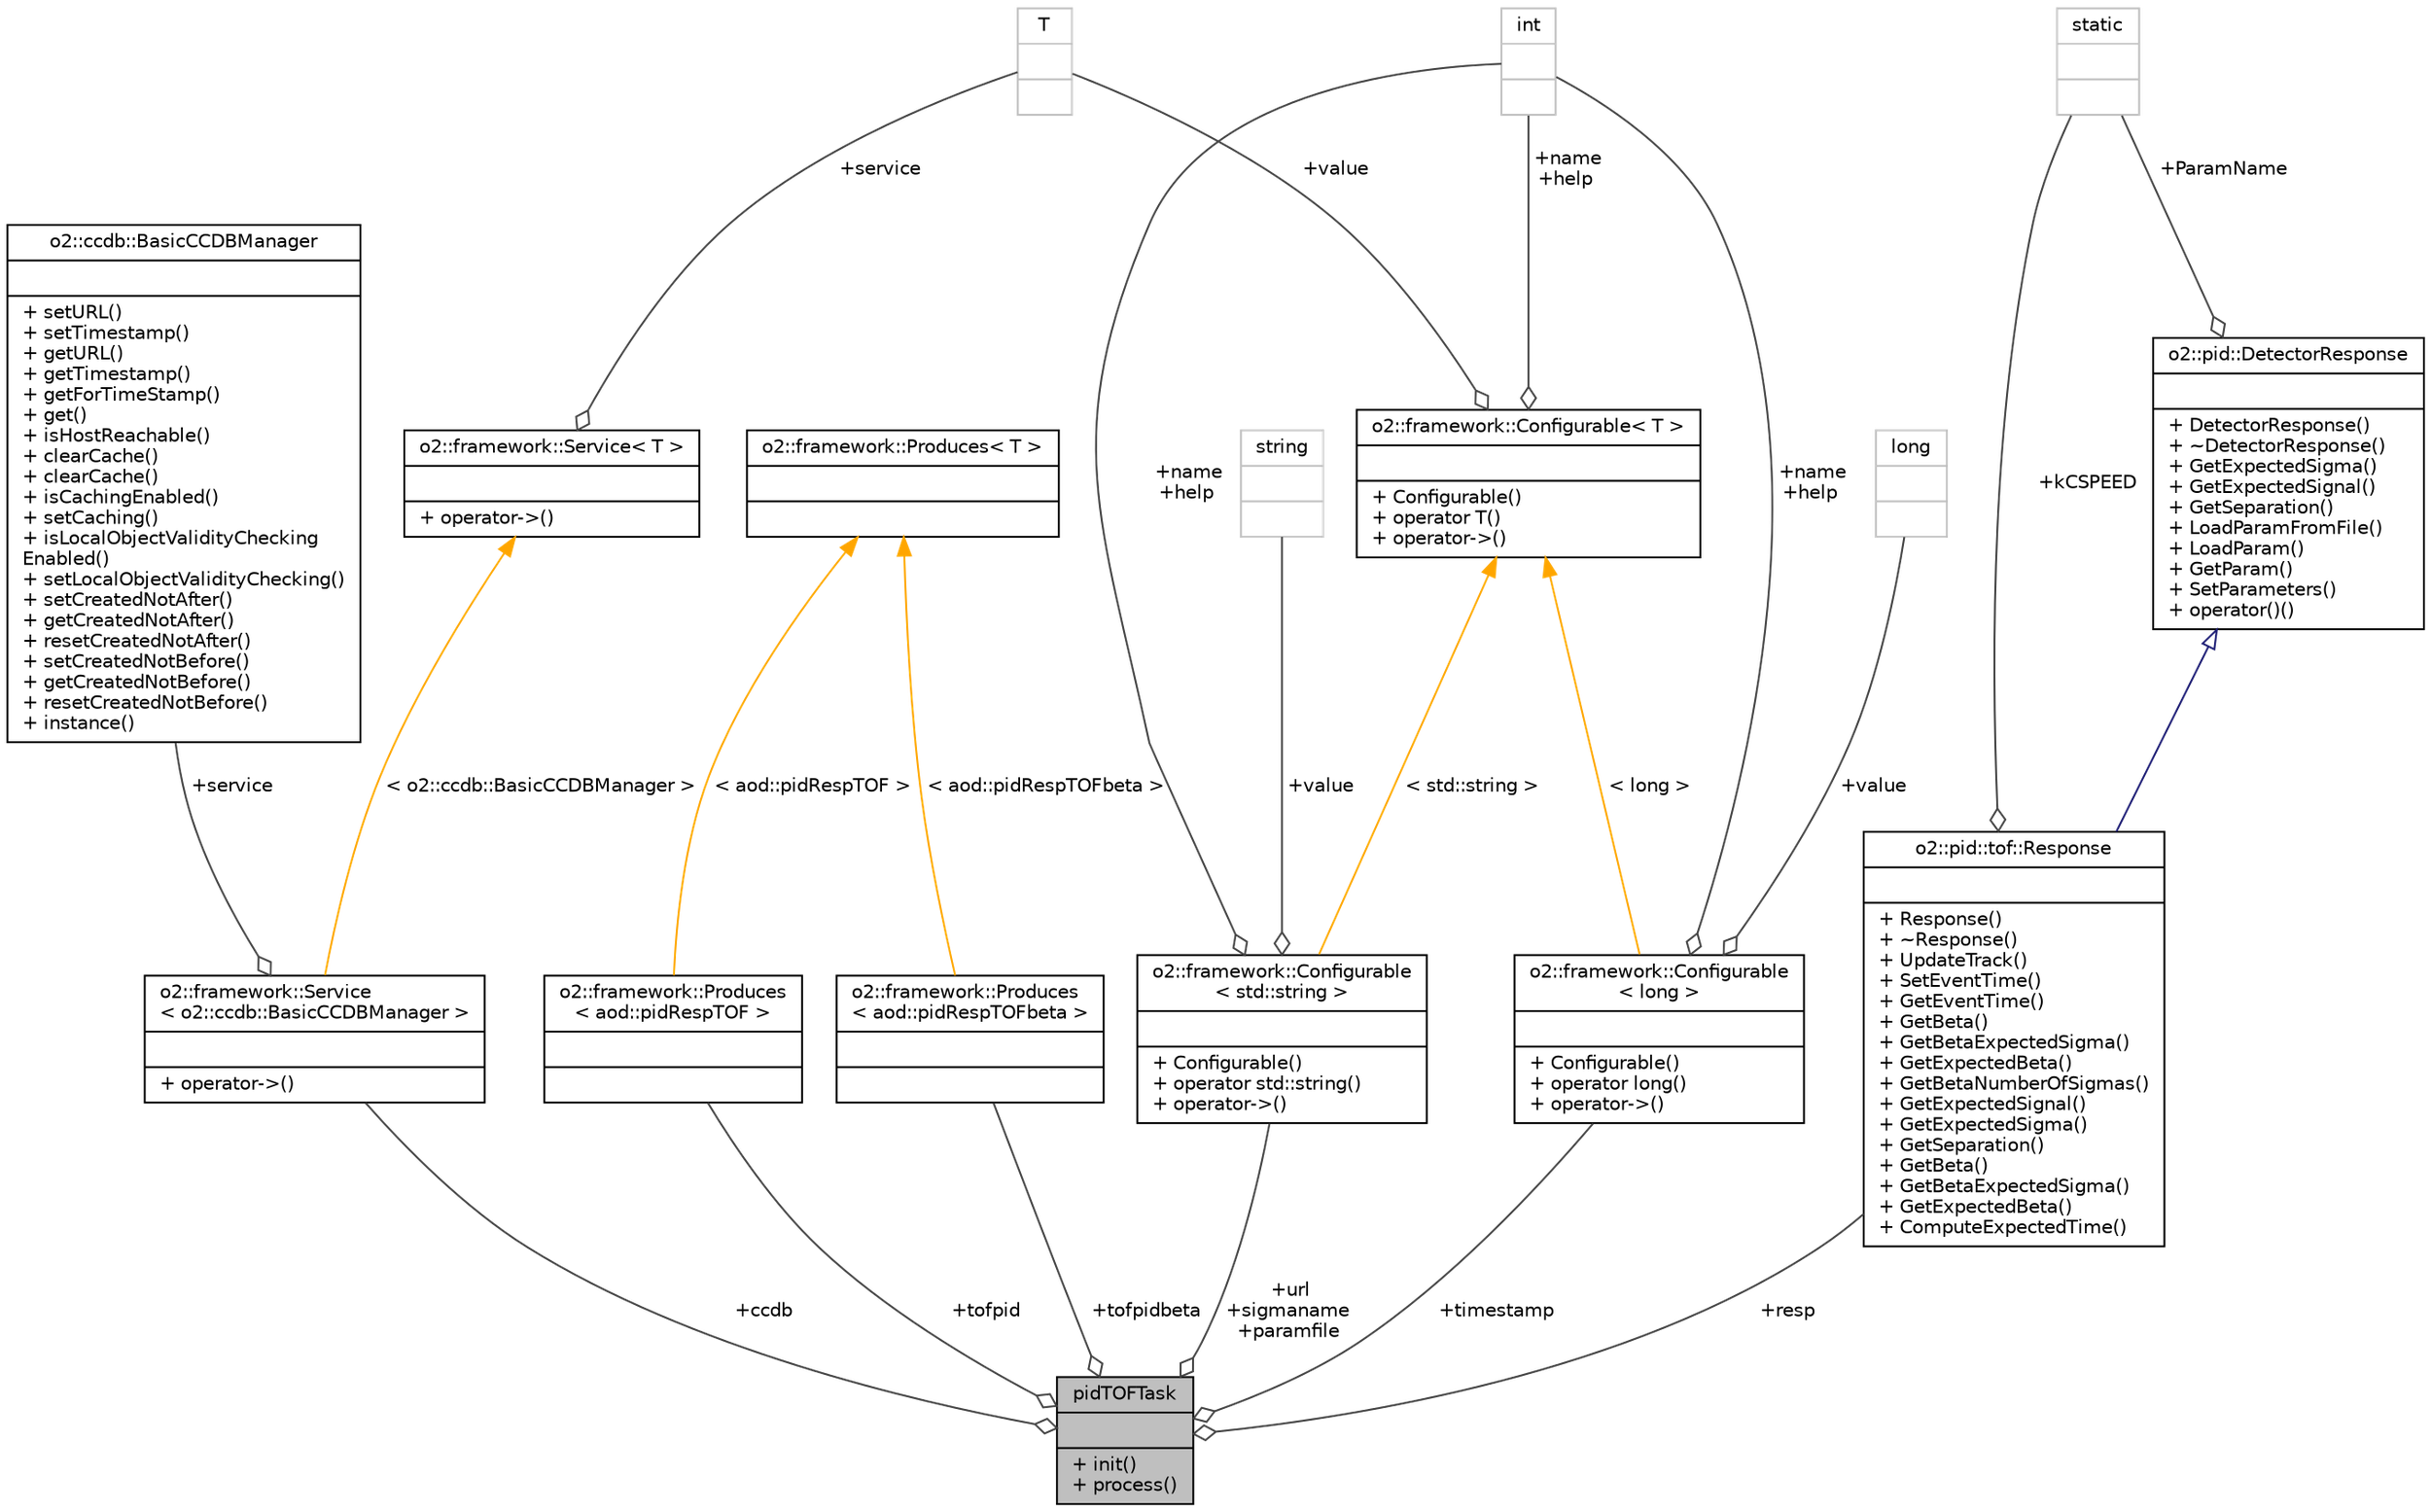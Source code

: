 digraph "pidTOFTask"
{
 // INTERACTIVE_SVG=YES
  bgcolor="transparent";
  edge [fontname="Helvetica",fontsize="10",labelfontname="Helvetica",labelfontsize="10"];
  node [fontname="Helvetica",fontsize="10",shape=record];
  Node1 [label="{pidTOFTask\n||+ init()\l+ process()\l}",height=0.2,width=0.4,color="black", fillcolor="grey75", style="filled", fontcolor="black"];
  Node2 -> Node1 [color="grey25",fontsize="10",style="solid",label=" +ccdb" ,arrowhead="odiamond",fontname="Helvetica"];
  Node2 [label="{o2::framework::Service\l\< o2::ccdb::BasicCCDBManager \>\n||+ operator-\>()\l}",height=0.2,width=0.4,color="black",URL="$de/de9/structo2_1_1framework_1_1Service.html"];
  Node3 -> Node2 [color="grey25",fontsize="10",style="solid",label=" +service" ,arrowhead="odiamond",fontname="Helvetica"];
  Node3 [label="{o2::ccdb::BasicCCDBManager\n||+ setURL()\l+ setTimestamp()\l+ getURL()\l+ getTimestamp()\l+ getForTimeStamp()\l+ get()\l+ isHostReachable()\l+ clearCache()\l+ clearCache()\l+ isCachingEnabled()\l+ setCaching()\l+ isLocalObjectValidityChecking\lEnabled()\l+ setLocalObjectValidityChecking()\l+ setCreatedNotAfter()\l+ getCreatedNotAfter()\l+ resetCreatedNotAfter()\l+ setCreatedNotBefore()\l+ getCreatedNotBefore()\l+ resetCreatedNotBefore()\l+ instance()\l}",height=0.2,width=0.4,color="black",URL="$da/d73/classo2_1_1ccdb_1_1BasicCCDBManager.html"];
  Node4 -> Node2 [dir="back",color="orange",fontsize="10",style="solid",label=" \< o2::ccdb::BasicCCDBManager \>" ,fontname="Helvetica"];
  Node4 [label="{o2::framework::Service\< T \>\n||+ operator-\>()\l}",height=0.2,width=0.4,color="black",URL="$de/de9/structo2_1_1framework_1_1Service.html"];
  Node5 -> Node4 [color="grey25",fontsize="10",style="solid",label=" +service" ,arrowhead="odiamond",fontname="Helvetica"];
  Node5 [label="{T\n||}",height=0.2,width=0.4,color="grey75"];
  Node6 -> Node1 [color="grey25",fontsize="10",style="solid",label=" +tofpid" ,arrowhead="odiamond",fontname="Helvetica"];
  Node6 [label="{o2::framework::Produces\l\< aod::pidRespTOF \>\n||}",height=0.2,width=0.4,color="black",URL="$d6/d86/structo2_1_1framework_1_1Produces.html"];
  Node7 -> Node6 [dir="back",color="orange",fontsize="10",style="solid",label=" \< aod::pidRespTOF \>" ,fontname="Helvetica"];
  Node7 [label="{o2::framework::Produces\< T \>\n||}",height=0.2,width=0.4,color="black",URL="$d6/d86/structo2_1_1framework_1_1Produces.html"];
  Node8 -> Node1 [color="grey25",fontsize="10",style="solid",label=" +url\n+sigmaname\n+paramfile" ,arrowhead="odiamond",fontname="Helvetica"];
  Node8 [label="{o2::framework::Configurable\l\< std::string \>\n||+ Configurable()\l+ operator std::string()\l+ operator-\>()\l}",height=0.2,width=0.4,color="black",URL="$d8/d71/structo2_1_1framework_1_1Configurable.html"];
  Node9 -> Node8 [color="grey25",fontsize="10",style="solid",label=" +name\n+help" ,arrowhead="odiamond",fontname="Helvetica"];
  Node9 [label="{int\n||}",height=0.2,width=0.4,color="grey75"];
  Node10 -> Node8 [color="grey25",fontsize="10",style="solid",label=" +value" ,arrowhead="odiamond",fontname="Helvetica"];
  Node10 [label="{string\n||}",height=0.2,width=0.4,color="grey75"];
  Node11 -> Node8 [dir="back",color="orange",fontsize="10",style="solid",label=" \< std::string \>" ,fontname="Helvetica"];
  Node11 [label="{o2::framework::Configurable\< T \>\n||+ Configurable()\l+ operator T()\l+ operator-\>()\l}",height=0.2,width=0.4,color="black",URL="$d8/d71/structo2_1_1framework_1_1Configurable.html"];
  Node9 -> Node11 [color="grey25",fontsize="10",style="solid",label=" +name\n+help" ,arrowhead="odiamond",fontname="Helvetica"];
  Node5 -> Node11 [color="grey25",fontsize="10",style="solid",label=" +value" ,arrowhead="odiamond",fontname="Helvetica"];
  Node12 -> Node1 [color="grey25",fontsize="10",style="solid",label=" +timestamp" ,arrowhead="odiamond",fontname="Helvetica"];
  Node12 [label="{o2::framework::Configurable\l\< long \>\n||+ Configurable()\l+ operator long()\l+ operator-\>()\l}",height=0.2,width=0.4,color="black",URL="$d8/d71/structo2_1_1framework_1_1Configurable.html"];
  Node9 -> Node12 [color="grey25",fontsize="10",style="solid",label=" +name\n+help" ,arrowhead="odiamond",fontname="Helvetica"];
  Node13 -> Node12 [color="grey25",fontsize="10",style="solid",label=" +value" ,arrowhead="odiamond",fontname="Helvetica"];
  Node13 [label="{long\n||}",height=0.2,width=0.4,color="grey75"];
  Node11 -> Node12 [dir="back",color="orange",fontsize="10",style="solid",label=" \< long \>" ,fontname="Helvetica"];
  Node14 -> Node1 [color="grey25",fontsize="10",style="solid",label=" +resp" ,arrowhead="odiamond",fontname="Helvetica"];
  Node14 [label="{o2::pid::tof::Response\n||+ Response()\l+ ~Response()\l+ UpdateTrack()\l+ SetEventTime()\l+ GetEventTime()\l+ GetBeta()\l+ GetBetaExpectedSigma()\l+ GetExpectedBeta()\l+ GetBetaNumberOfSigmas()\l+ GetExpectedSignal()\l+ GetExpectedSigma()\l+ GetSeparation()\l+ GetBeta()\l+ GetBetaExpectedSigma()\l+ GetExpectedBeta()\l+ ComputeExpectedTime()\l}",height=0.2,width=0.4,color="black",URL="$d8/d53/classo2_1_1pid_1_1tof_1_1Response.html",tooltip="Class to handle the the TOF detector response. "];
  Node15 -> Node14 [dir="back",color="midnightblue",fontsize="10",style="solid",arrowtail="onormal",fontname="Helvetica"];
  Node15 [label="{o2::pid::DetectorResponse\n||+ DetectorResponse()\l+ ~DetectorResponse()\l+ GetExpectedSigma()\l+ GetExpectedSignal()\l+ GetSeparation()\l+ LoadParamFromFile()\l+ LoadParam()\l+ GetParam()\l+ SetParameters()\l+ operator()()\l}",height=0.2,width=0.4,color="black",URL="$dc/d34/classo2_1_1pid_1_1DetectorResponse.html",tooltip="Class to handle the general detector response. "];
  Node16 -> Node15 [color="grey25",fontsize="10",style="solid",label=" +ParamName" ,arrowhead="odiamond",fontname="Helvetica"];
  Node16 [label="{static\n||}",height=0.2,width=0.4,color="grey75"];
  Node16 -> Node14 [color="grey25",fontsize="10",style="solid",label=" +kCSPEED" ,arrowhead="odiamond",fontname="Helvetica"];
  Node17 -> Node1 [color="grey25",fontsize="10",style="solid",label=" +tofpidbeta" ,arrowhead="odiamond",fontname="Helvetica"];
  Node17 [label="{o2::framework::Produces\l\< aod::pidRespTOFbeta \>\n||}",height=0.2,width=0.4,color="black",URL="$d6/d86/structo2_1_1framework_1_1Produces.html"];
  Node7 -> Node17 [dir="back",color="orange",fontsize="10",style="solid",label=" \< aod::pidRespTOFbeta \>" ,fontname="Helvetica"];
}
